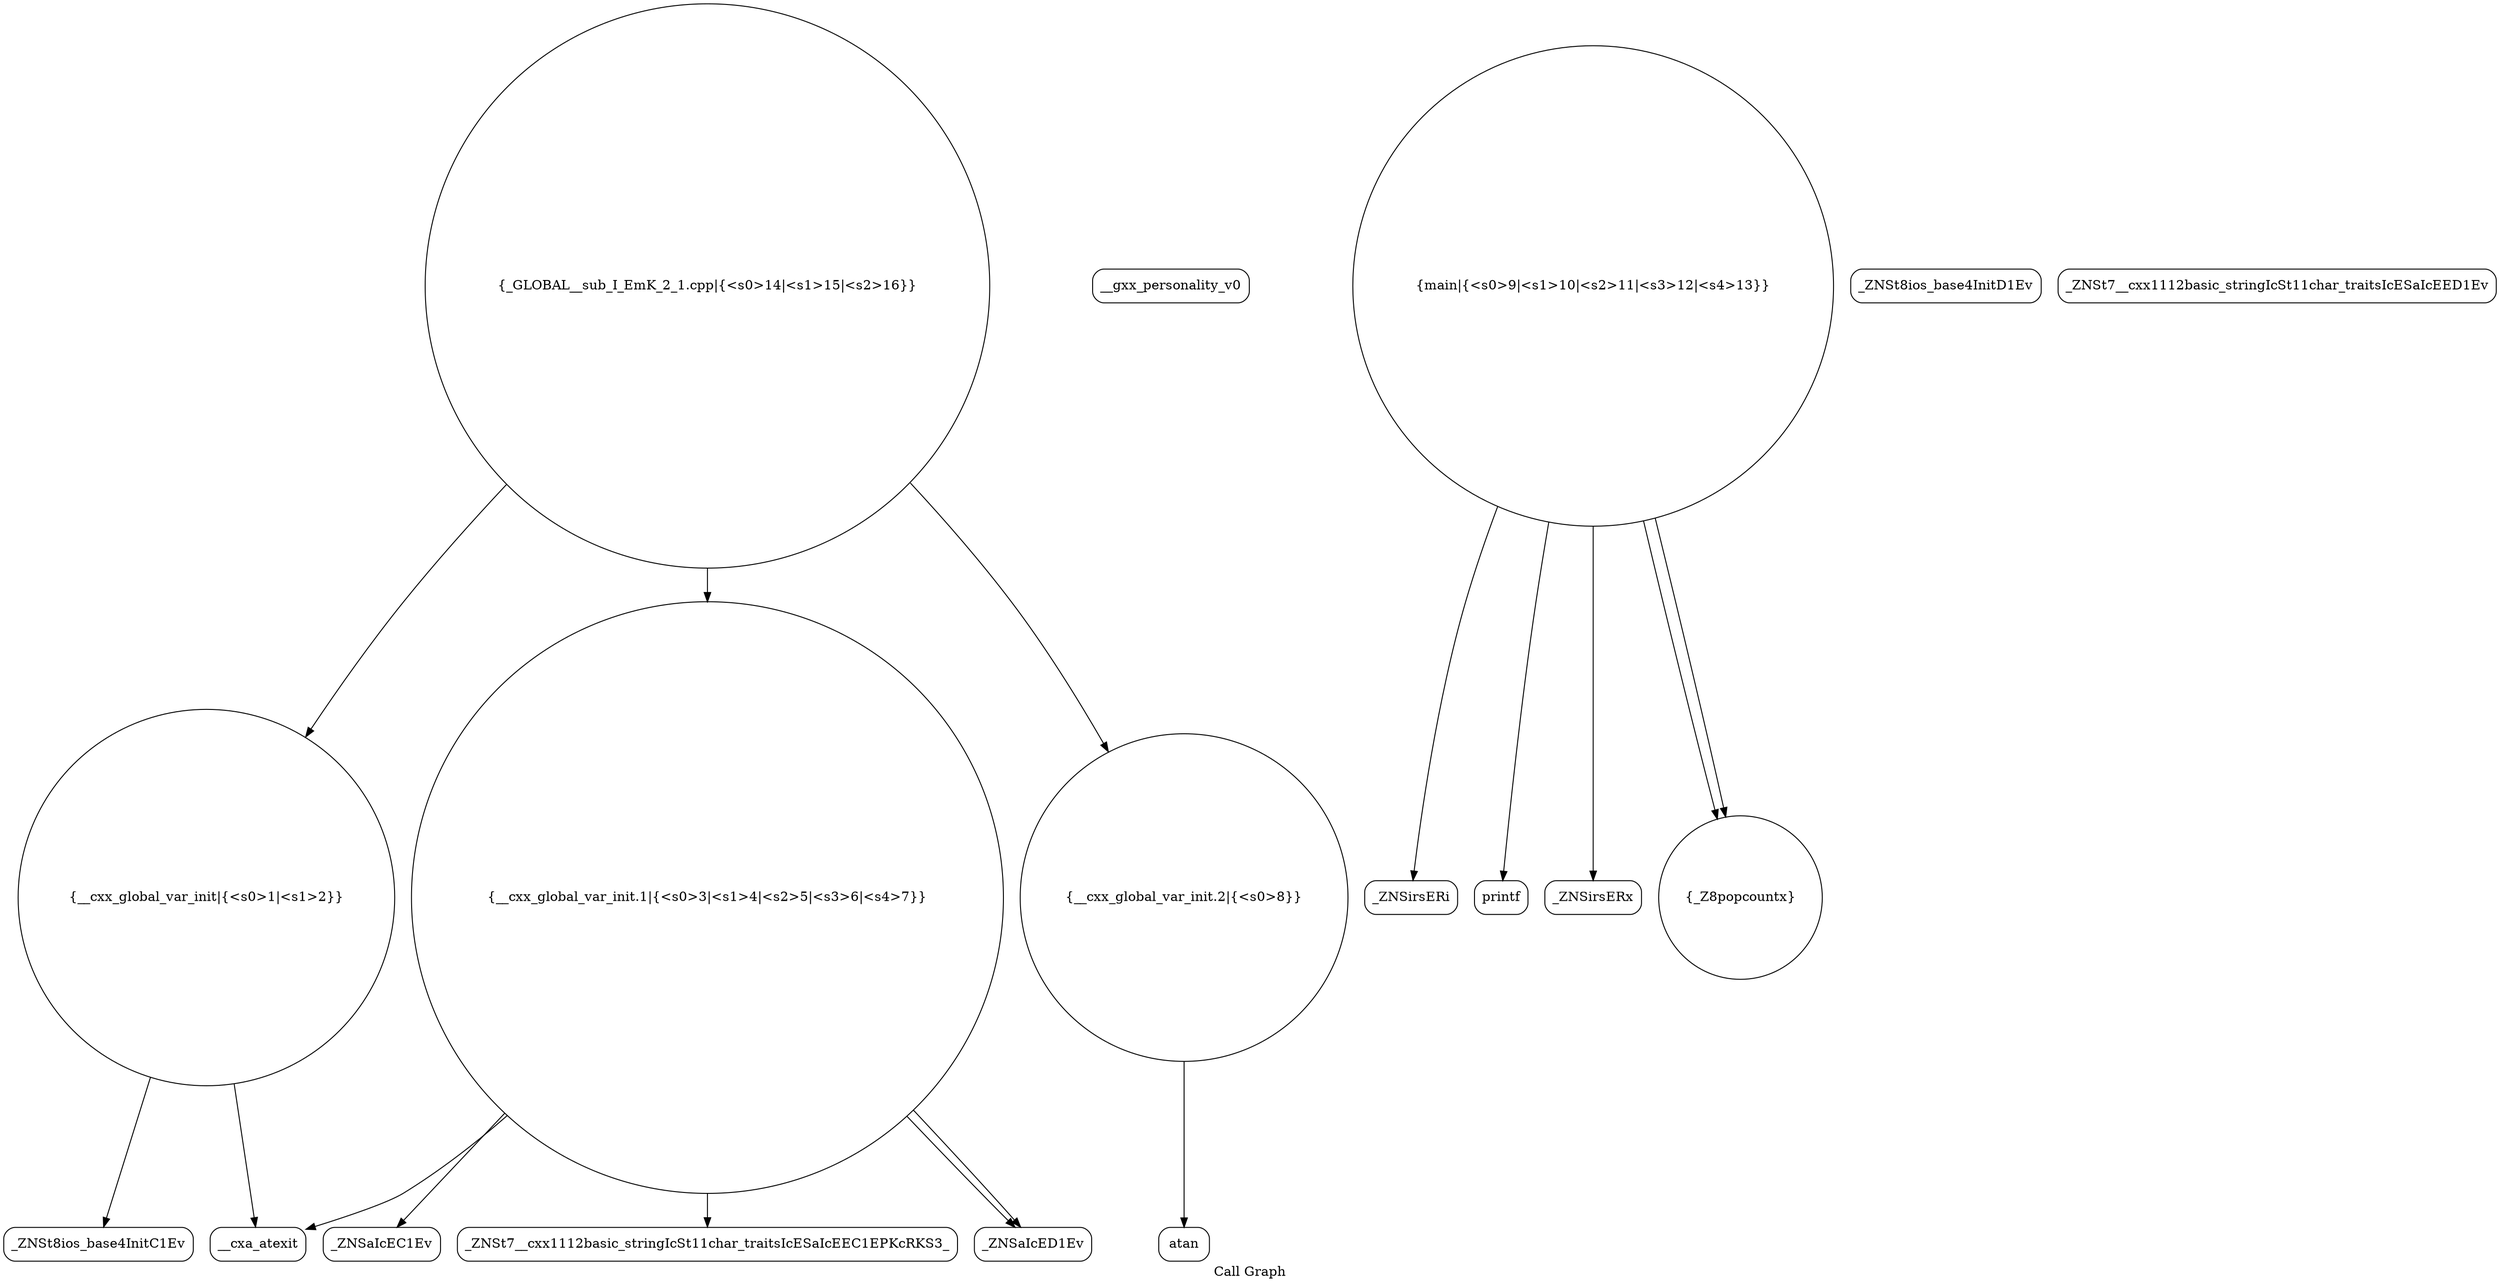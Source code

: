 digraph "Call Graph" {
	label="Call Graph";

	Node0x562201bf3d60 [shape=record,shape=circle,label="{__cxx_global_var_init|{<s0>1|<s1>2}}"];
	Node0x562201bf3d60:s0 -> Node0x562201bf41f0[color=black];
	Node0x562201bf3d60:s1 -> Node0x562201bf42f0[color=black];
	Node0x562201bf44f0 [shape=record,shape=Mrecord,label="{__gxx_personality_v0}"];
	Node0x562201bf4870 [shape=record,shape=Mrecord,label="{_ZNSirsERi}"];
	Node0x562201bf4270 [shape=record,shape=Mrecord,label="{_ZNSt8ios_base4InitD1Ev}"];
	Node0x562201bf45f0 [shape=record,shape=Mrecord,label="{_ZNSt7__cxx1112basic_stringIcSt11char_traitsIcESaIcEED1Ev}"];
	Node0x562201bf4970 [shape=record,shape=Mrecord,label="{printf}"];
	Node0x562201bf4370 [shape=record,shape=circle,label="{__cxx_global_var_init.1|{<s0>3|<s1>4|<s2>5|<s3>6|<s4>7}}"];
	Node0x562201bf4370:s0 -> Node0x562201bf43f0[color=black];
	Node0x562201bf4370:s1 -> Node0x562201bf4470[color=black];
	Node0x562201bf4370:s2 -> Node0x562201bf4570[color=black];
	Node0x562201bf4370:s3 -> Node0x562201bf42f0[color=black];
	Node0x562201bf4370:s4 -> Node0x562201bf4570[color=black];
	Node0x562201bf46f0 [shape=record,shape=Mrecord,label="{atan}"];
	Node0x562201bf4470 [shape=record,shape=Mrecord,label="{_ZNSt7__cxx1112basic_stringIcSt11char_traitsIcESaIcEEC1EPKcRKS3_}"];
	Node0x562201bf47f0 [shape=record,shape=circle,label="{main|{<s0>9|<s1>10|<s2>11|<s3>12|<s4>13}}"];
	Node0x562201bf47f0:s0 -> Node0x562201bf4870[color=black];
	Node0x562201bf47f0:s1 -> Node0x562201bf48f0[color=black];
	Node0x562201bf47f0:s2 -> Node0x562201bf4770[color=black];
	Node0x562201bf47f0:s3 -> Node0x562201bf4770[color=black];
	Node0x562201bf47f0:s4 -> Node0x562201bf4970[color=black];
	Node0x562201bf41f0 [shape=record,shape=Mrecord,label="{_ZNSt8ios_base4InitC1Ev}"];
	Node0x562201bf4570 [shape=record,shape=Mrecord,label="{_ZNSaIcED1Ev}"];
	Node0x562201bf48f0 [shape=record,shape=Mrecord,label="{_ZNSirsERx}"];
	Node0x562201bf42f0 [shape=record,shape=Mrecord,label="{__cxa_atexit}"];
	Node0x562201bf4670 [shape=record,shape=circle,label="{__cxx_global_var_init.2|{<s0>8}}"];
	Node0x562201bf4670:s0 -> Node0x562201bf46f0[color=black];
	Node0x562201bf49f0 [shape=record,shape=circle,label="{_GLOBAL__sub_I_EmK_2_1.cpp|{<s0>14|<s1>15|<s2>16}}"];
	Node0x562201bf49f0:s0 -> Node0x562201bf3d60[color=black];
	Node0x562201bf49f0:s1 -> Node0x562201bf4370[color=black];
	Node0x562201bf49f0:s2 -> Node0x562201bf4670[color=black];
	Node0x562201bf43f0 [shape=record,shape=Mrecord,label="{_ZNSaIcEC1Ev}"];
	Node0x562201bf4770 [shape=record,shape=circle,label="{_Z8popcountx}"];
}
